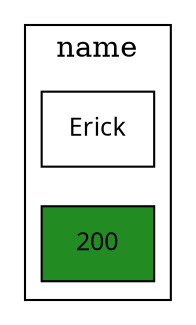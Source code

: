 
graph{
     node [ fontname="Handlee", shape=record, fontsize=12];
     rankdir="LR";
     
     subgraph cluster_frontend {
         ranksep=0;
    label="name";
    Erick;
    "200" [fillcolor = forestGreen, style=filled, background="transparent"];
  }
         
}
